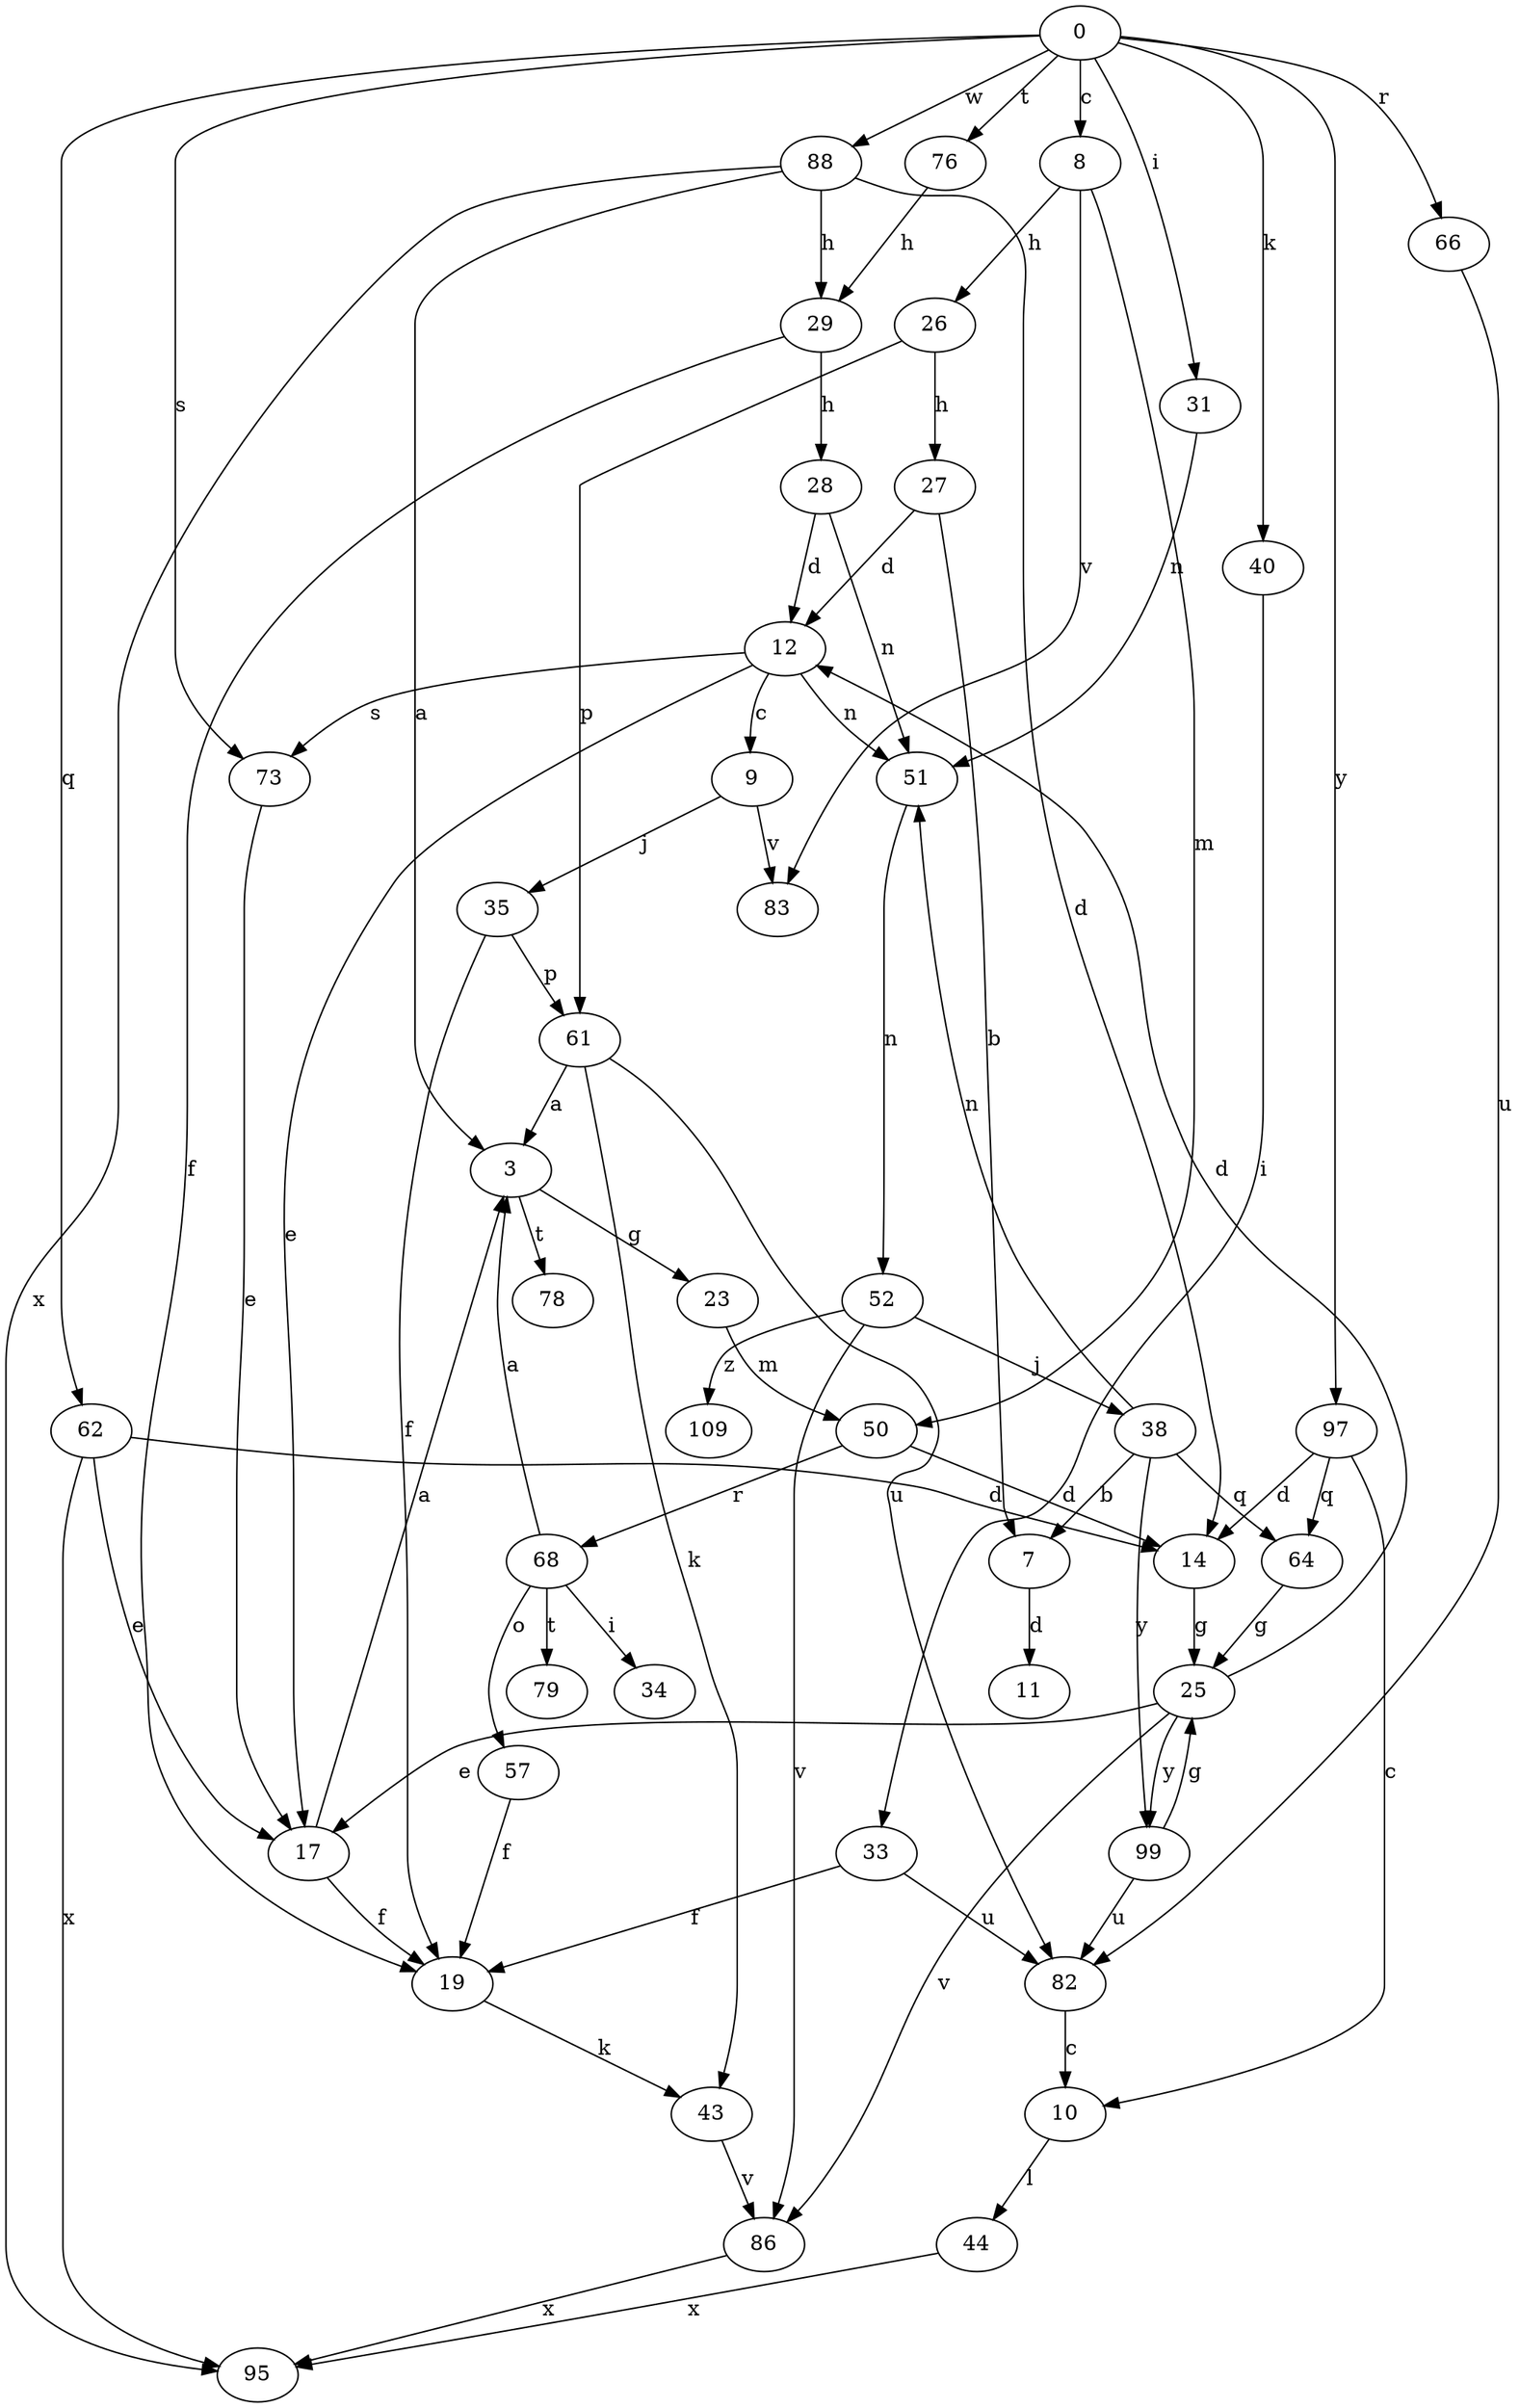 strict digraph  {
0;
3;
7;
8;
9;
10;
11;
12;
14;
17;
19;
23;
25;
26;
27;
28;
29;
31;
33;
34;
35;
38;
40;
43;
44;
50;
51;
52;
57;
61;
62;
64;
66;
68;
73;
76;
78;
79;
82;
83;
86;
88;
95;
97;
99;
109;
0 -> 8  [label=c];
0 -> 31  [label=i];
0 -> 40  [label=k];
0 -> 62  [label=q];
0 -> 66  [label=r];
0 -> 73  [label=s];
0 -> 76  [label=t];
0 -> 88  [label=w];
0 -> 97  [label=y];
3 -> 23  [label=g];
3 -> 78  [label=t];
7 -> 11  [label=d];
8 -> 26  [label=h];
8 -> 50  [label=m];
8 -> 83  [label=v];
9 -> 35  [label=j];
9 -> 83  [label=v];
10 -> 44  [label=l];
12 -> 9  [label=c];
12 -> 17  [label=e];
12 -> 51  [label=n];
12 -> 73  [label=s];
14 -> 25  [label=g];
17 -> 3  [label=a];
17 -> 19  [label=f];
19 -> 43  [label=k];
23 -> 50  [label=m];
25 -> 12  [label=d];
25 -> 17  [label=e];
25 -> 86  [label=v];
25 -> 99  [label=y];
26 -> 27  [label=h];
26 -> 61  [label=p];
27 -> 7  [label=b];
27 -> 12  [label=d];
28 -> 12  [label=d];
28 -> 51  [label=n];
29 -> 19  [label=f];
29 -> 28  [label=h];
31 -> 51  [label=n];
33 -> 19  [label=f];
33 -> 82  [label=u];
35 -> 19  [label=f];
35 -> 61  [label=p];
38 -> 7  [label=b];
38 -> 51  [label=n];
38 -> 64  [label=q];
38 -> 99  [label=y];
40 -> 33  [label=i];
43 -> 86  [label=v];
44 -> 95  [label=x];
50 -> 14  [label=d];
50 -> 68  [label=r];
51 -> 52  [label=n];
52 -> 38  [label=j];
52 -> 86  [label=v];
52 -> 109  [label=z];
57 -> 19  [label=f];
61 -> 3  [label=a];
61 -> 43  [label=k];
61 -> 82  [label=u];
62 -> 14  [label=d];
62 -> 17  [label=e];
62 -> 95  [label=x];
64 -> 25  [label=g];
66 -> 82  [label=u];
68 -> 3  [label=a];
68 -> 34  [label=i];
68 -> 57  [label=o];
68 -> 79  [label=t];
73 -> 17  [label=e];
76 -> 29  [label=h];
82 -> 10  [label=c];
86 -> 95  [label=x];
88 -> 3  [label=a];
88 -> 14  [label=d];
88 -> 29  [label=h];
88 -> 95  [label=x];
97 -> 10  [label=c];
97 -> 14  [label=d];
97 -> 64  [label=q];
99 -> 25  [label=g];
99 -> 82  [label=u];
}
